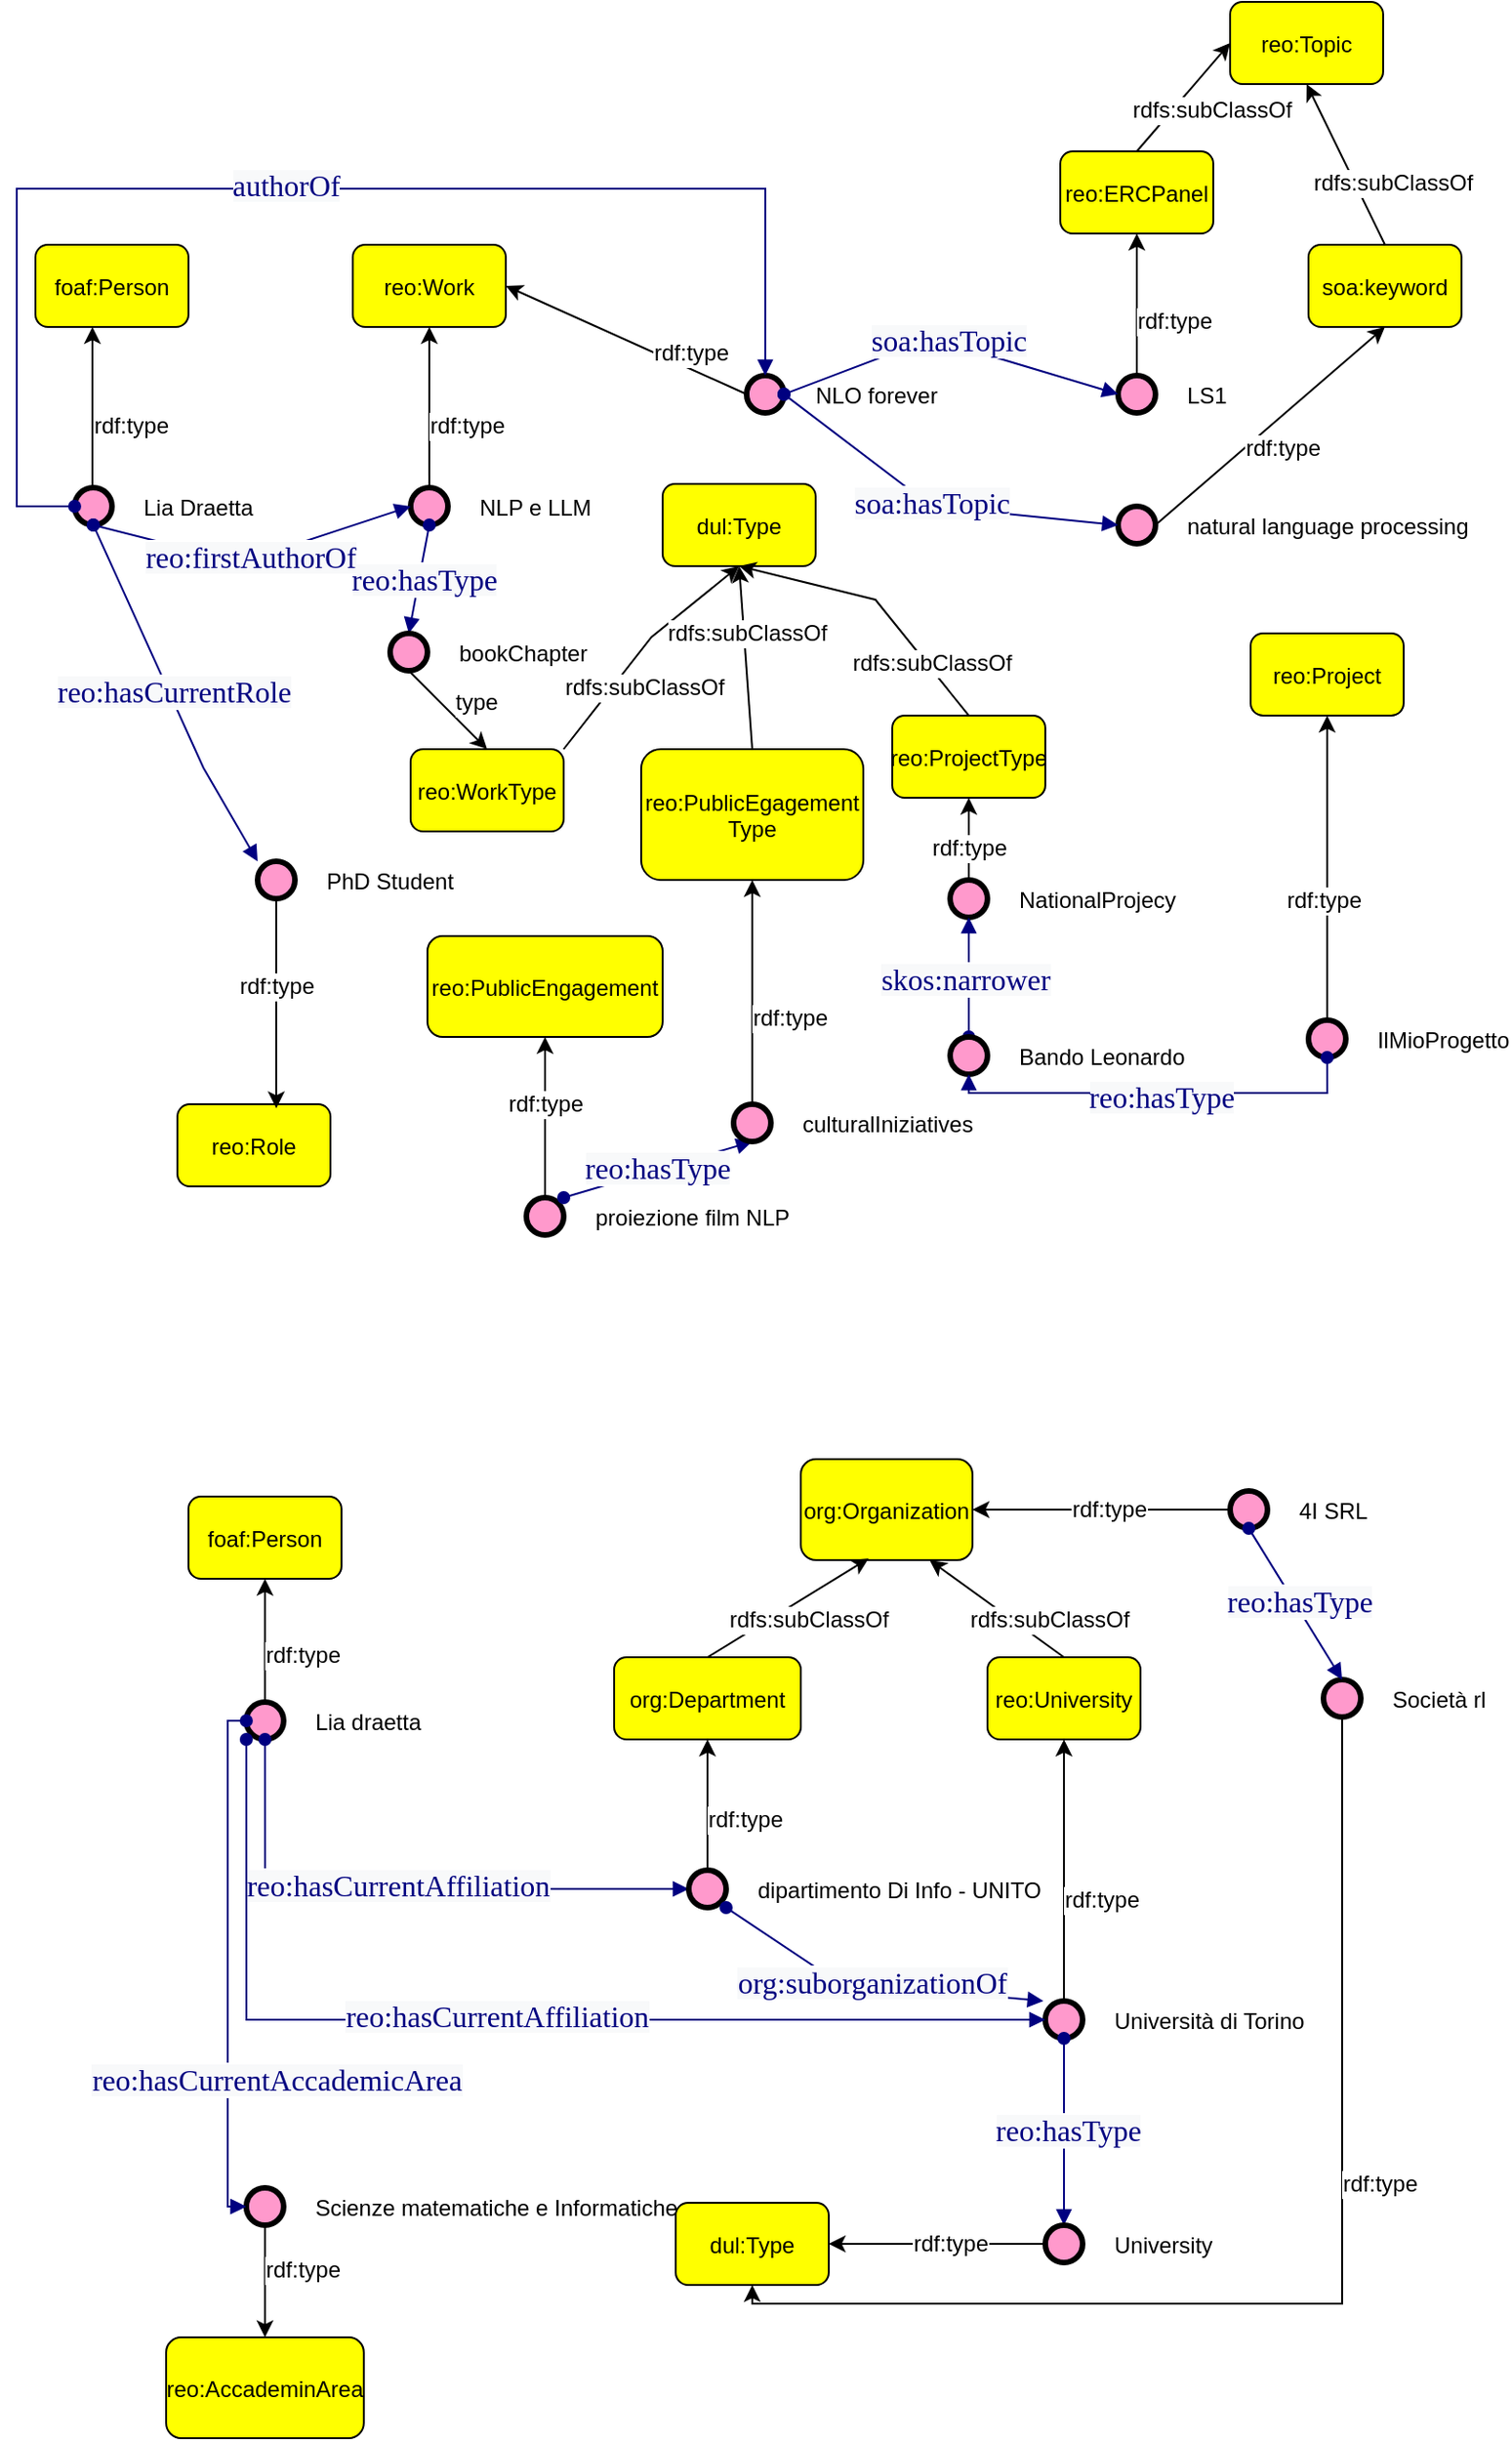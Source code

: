 <mxfile version="26.0.10">
  <diagram name="Pagina-1" id="G8kjAlk_GBHAxWzY2wQV">
    <mxGraphModel dx="1505" dy="767" grid="1" gridSize="10" guides="1" tooltips="1" connect="1" arrows="1" fold="1" page="1" pageScale="1" pageWidth="827" pageHeight="1169" math="0" shadow="0">
      <root>
        <mxCell id="0" />
        <mxCell id="1" parent="0" />
        <mxCell id="cSvHSWAlFdiokaMuMZuH-1" value="reo:Work" style="graphMlID=n4;shape=rect;rounded=1;arcsize=30;fillColor=#ffff00;strokeColor=#000000;strokeWidth=1.0" parent="1" vertex="1">
          <mxGeometry x="200" y="150" width="81.968" height="44" as="geometry" />
        </mxCell>
        <mxCell id="cSvHSWAlFdiokaMuMZuH-2" value="NLP e LLM" style="graphMlID=n9;shape=ellipse;fillColor=#ff99cc;strokeColor=#000000;strokeWidth=3.0;verticalAlign=middle;labelPosition=right;verticalLabelPosition=middle;align=left;spacingRight=1;spacing=17;" parent="1" vertex="1">
          <mxGeometry x="230.98" y="280" width="20" height="20" as="geometry" />
        </mxCell>
        <mxCell id="cSvHSWAlFdiokaMuMZuH-3" value="" style="endArrow=classic;html=1;textDirection=ltr;rounded=0;exitX=0.5;exitY=0;exitDx=0;exitDy=0;entryX=0.5;entryY=1;entryDx=0;entryDy=0;" parent="1" source="cSvHSWAlFdiokaMuMZuH-2" target="cSvHSWAlFdiokaMuMZuH-1" edge="1">
          <mxGeometry width="50" height="50" relative="1" as="geometry">
            <mxPoint x="340" y="300" as="sourcePoint" />
            <mxPoint x="487.95" y="300" as="targetPoint" />
          </mxGeometry>
        </mxCell>
        <mxCell id="cSvHSWAlFdiokaMuMZuH-4" value="rdf:type" style="text;html=1;align=center;verticalAlign=middle;resizable=0;points=[];labelBackgroundColor=#ffffff;rotation=0;" parent="cSvHSWAlFdiokaMuMZuH-3" vertex="1" connectable="0">
          <mxGeometry x="-0.221" relative="1" as="geometry">
            <mxPoint x="19.95" as="offset" />
          </mxGeometry>
        </mxCell>
        <mxCell id="cSvHSWAlFdiokaMuMZuH-7" value="" style="graphMlID=e0;rounded=0;endArrow=block;strokeColor=#000080;strokeWidth=1.0;startArrow=oval;startFill=1;endFill=1;exitX=0.5;exitY=1;exitDx=0;exitDy=0;entryX=0.5;entryY=0;entryDx=0;entryDy=0;" parent="1" source="cSvHSWAlFdiokaMuMZuH-2" target="cSvHSWAlFdiokaMuMZuH-9" edge="1">
          <mxGeometry relative="1" as="geometry">
            <mxPoint x="340" y="300.082" as="sourcePoint" />
            <mxPoint x="320" y="350" as="targetPoint" />
          </mxGeometry>
        </mxCell>
        <mxCell id="cSvHSWAlFdiokaMuMZuH-8" value="&lt;span style=&quot;color: rgb(0, 0, 128); font-family: dialog; font-size: 16px; background-color: rgb(248, 249, 250);&quot;&gt;reo:hasType&lt;/span&gt;" style="text;html=1;align=center;verticalAlign=middle;resizable=0;points=[];labelBackgroundColor=#ffffff;" parent="cSvHSWAlFdiokaMuMZuH-7" vertex="1" connectable="0">
          <mxGeometry x="-0.017" y="2" relative="1" as="geometry">
            <mxPoint as="offset" />
          </mxGeometry>
        </mxCell>
        <mxCell id="cSvHSWAlFdiokaMuMZuH-9" value="bookChapter" style="graphMlID=n9;shape=ellipse;fillColor=#ff99cc;strokeColor=#000000;strokeWidth=3.0;verticalAlign=middle;labelPosition=right;verticalLabelPosition=middle;align=left;spacingRight=1;spacing=17;" parent="1" vertex="1">
          <mxGeometry x="220" y="358" width="20" height="20" as="geometry" />
        </mxCell>
        <mxCell id="cSvHSWAlFdiokaMuMZuH-10" value="dul:Type" style="graphMlID=n4;shape=rect;rounded=1;arcsize=30;fillColor=#ffff00;strokeColor=#000000;strokeWidth=1.0" parent="1" vertex="1">
          <mxGeometry x="365.98" y="278" width="81.968" height="44" as="geometry" />
        </mxCell>
        <mxCell id="cSvHSWAlFdiokaMuMZuH-11" value="" style="endArrow=classic;html=1;textDirection=ltr;rounded=0;entryX=0.5;entryY=0;entryDx=0;entryDy=0;exitX=0.5;exitY=1;exitDx=0;exitDy=0;" parent="1" source="cSvHSWAlFdiokaMuMZuH-9" target="R0x8hRrcfpRgSqjq78sh-1" edge="1">
          <mxGeometry width="50" height="50" relative="1" as="geometry">
            <mxPoint x="286" y="353" as="sourcePoint" />
            <mxPoint x="360" y="350" as="targetPoint" />
          </mxGeometry>
        </mxCell>
        <mxCell id="cSvHSWAlFdiokaMuMZuH-12" value="type" style="text;html=1;align=center;verticalAlign=middle;resizable=0;points=[];labelBackgroundColor=#ffffff;rotation=0;" parent="cSvHSWAlFdiokaMuMZuH-11" vertex="1" connectable="0">
          <mxGeometry x="-0.221" relative="1" as="geometry">
            <mxPoint x="19.95" as="offset" />
          </mxGeometry>
        </mxCell>
        <mxCell id="cSvHSWAlFdiokaMuMZuH-13" value="reo:Role" style="graphMlID=n4;shape=rect;rounded=1;arcsize=30;fillColor=#ffff00;strokeColor=#000000;strokeWidth=1.0" parent="1" vertex="1">
          <mxGeometry x="106.05" y="610" width="81.968" height="44" as="geometry" />
        </mxCell>
        <mxCell id="cSvHSWAlFdiokaMuMZuH-14" value="PhD Student" style="graphMlID=n9;shape=ellipse;fillColor=#ff99cc;strokeColor=#000000;strokeWidth=3.0;verticalAlign=middle;labelPosition=right;verticalLabelPosition=middle;align=left;spacingRight=1;spacing=17;" parent="1" vertex="1">
          <mxGeometry x="149" y="480" width="20" height="20" as="geometry" />
        </mxCell>
        <mxCell id="cSvHSWAlFdiokaMuMZuH-15" value="" style="endArrow=classic;html=1;textDirection=ltr;rounded=0;entryX=0.646;entryY=0.05;entryDx=0;entryDy=0;entryPerimeter=0;exitX=0.5;exitY=1;exitDx=0;exitDy=0;" parent="1" target="cSvHSWAlFdiokaMuMZuH-13" edge="1" source="cSvHSWAlFdiokaMuMZuH-14">
          <mxGeometry width="50" height="50" relative="1" as="geometry">
            <mxPoint x="160" y="510" as="sourcePoint" />
            <mxPoint x="120" y="630" as="targetPoint" />
          </mxGeometry>
        </mxCell>
        <mxCell id="cSvHSWAlFdiokaMuMZuH-16" value="rdf:type" style="text;html=1;align=center;verticalAlign=middle;resizable=0;points=[];labelBackgroundColor=#ffffff;rotation=0;" parent="cSvHSWAlFdiokaMuMZuH-15" vertex="1" connectable="0">
          <mxGeometry x="-0.221" relative="1" as="geometry">
            <mxPoint y="3" as="offset" />
          </mxGeometry>
        </mxCell>
        <mxCell id="cSvHSWAlFdiokaMuMZuH-17" value="foaf:Person" style="graphMlID=n4;shape=rect;rounded=1;arcsize=30;fillColor=#ffff00;strokeColor=#000000;strokeWidth=1.0" parent="1" vertex="1">
          <mxGeometry x="30.0" y="150" width="81.968" height="44" as="geometry" />
        </mxCell>
        <mxCell id="cSvHSWAlFdiokaMuMZuH-18" value="Lia Draetta" style="graphMlID=n9;shape=ellipse;fillColor=#ff99cc;strokeColor=#000000;strokeWidth=3.0;verticalAlign=middle;labelPosition=right;verticalLabelPosition=middle;align=left;spacingRight=1;spacing=17;" parent="1" vertex="1">
          <mxGeometry x="50.98" y="280" width="20" height="20" as="geometry" />
        </mxCell>
        <mxCell id="cSvHSWAlFdiokaMuMZuH-19" value="" style="endArrow=classic;html=1;textDirection=ltr;rounded=0;exitX=0.5;exitY=0;exitDx=0;exitDy=0;entryX=0.5;entryY=1;entryDx=0;entryDy=0;" parent="1" edge="1">
          <mxGeometry width="50" height="50" relative="1" as="geometry">
            <mxPoint x="60.5" y="280" as="sourcePoint" />
            <mxPoint x="60.5" y="194" as="targetPoint" />
          </mxGeometry>
        </mxCell>
        <mxCell id="cSvHSWAlFdiokaMuMZuH-20" value="rdf:type" style="text;html=1;align=center;verticalAlign=middle;resizable=0;points=[];labelBackgroundColor=#ffffff;rotation=0;" parent="cSvHSWAlFdiokaMuMZuH-19" vertex="1" connectable="0">
          <mxGeometry x="-0.221" relative="1" as="geometry">
            <mxPoint x="19.95" as="offset" />
          </mxGeometry>
        </mxCell>
        <mxCell id="cSvHSWAlFdiokaMuMZuH-27" value="" style="graphMlID=e0;rounded=0;endArrow=block;strokeColor=#000080;strokeWidth=1.0;startArrow=oval;startFill=1;endFill=1;exitX=0.5;exitY=1;exitDx=0;exitDy=0;entryX=0;entryY=0;entryDx=0;entryDy=0;" parent="1" source="cSvHSWAlFdiokaMuMZuH-18" target="cSvHSWAlFdiokaMuMZuH-14" edge="1">
          <mxGeometry relative="1" as="geometry">
            <mxPoint x="380" y="370.082" as="sourcePoint" />
            <mxPoint x="531" y="370" as="targetPoint" />
            <Array as="points">
              <mxPoint x="120" y="430" />
            </Array>
          </mxGeometry>
        </mxCell>
        <mxCell id="cSvHSWAlFdiokaMuMZuH-28" value="&lt;span style=&quot;color: rgb(0, 0, 128); font-family: dialog; font-size: 16px; background-color: rgb(248, 249, 250);&quot;&gt;reo:hasCurrentRole&lt;/span&gt;" style="text;html=1;align=center;verticalAlign=middle;resizable=0;points=[];labelBackgroundColor=#ffffff;" parent="cSvHSWAlFdiokaMuMZuH-27" vertex="1" connectable="0">
          <mxGeometry x="-0.017" y="2" relative="1" as="geometry">
            <mxPoint as="offset" />
          </mxGeometry>
        </mxCell>
        <mxCell id="cSvHSWAlFdiokaMuMZuH-29" style="edgeStyle=orthogonalEdgeStyle;rounded=0;orthogonalLoop=1;jettySize=auto;html=1;exitX=0.5;exitY=1;exitDx=0;exitDy=0;" parent="1" source="cSvHSWAlFdiokaMuMZuH-14" target="cSvHSWAlFdiokaMuMZuH-14" edge="1">
          <mxGeometry relative="1" as="geometry" />
        </mxCell>
        <mxCell id="cSvHSWAlFdiokaMuMZuH-32" value="" style="graphMlID=e0;rounded=0;endArrow=block;strokeColor=#000080;strokeWidth=1.0;startArrow=oval;startFill=1;endFill=1;exitX=0.5;exitY=1;exitDx=0;exitDy=0;entryX=0;entryY=0.5;entryDx=0;entryDy=0;" parent="1" source="cSvHSWAlFdiokaMuMZuH-18" target="cSvHSWAlFdiokaMuMZuH-2" edge="1">
          <mxGeometry relative="1" as="geometry">
            <mxPoint x="370" y="400.082" as="sourcePoint" />
            <mxPoint x="521" y="400" as="targetPoint" />
            <Array as="points">
              <mxPoint x="140" y="320" />
            </Array>
          </mxGeometry>
        </mxCell>
        <mxCell id="cSvHSWAlFdiokaMuMZuH-33" value="&lt;span style=&quot;color: rgb(0, 0, 128); font-family: dialog; font-size: 16px; background-color: rgb(248, 249, 250);&quot;&gt;reo:firstAuthorOf&lt;/span&gt;" style="text;html=1;align=center;verticalAlign=middle;resizable=0;points=[];labelBackgroundColor=#ffffff;" parent="cSvHSWAlFdiokaMuMZuH-32" vertex="1" connectable="0">
          <mxGeometry x="-0.017" y="2" relative="1" as="geometry">
            <mxPoint as="offset" />
          </mxGeometry>
        </mxCell>
        <mxCell id="cSvHSWAlFdiokaMuMZuH-34" value="NLO forever" style="graphMlID=n9;shape=ellipse;fillColor=#ff99cc;strokeColor=#000000;strokeWidth=3.0;verticalAlign=middle;labelPosition=right;verticalLabelPosition=middle;align=left;spacingRight=1;spacing=17;" parent="1" vertex="1">
          <mxGeometry x="410.98" y="220" width="20" height="20" as="geometry" />
        </mxCell>
        <mxCell id="cSvHSWAlFdiokaMuMZuH-39" value="" style="endArrow=classic;html=1;textDirection=ltr;rounded=0;exitX=0;exitY=0.5;exitDx=0;exitDy=0;entryX=1;entryY=0.5;entryDx=0;entryDy=0;" parent="1" source="cSvHSWAlFdiokaMuMZuH-34" target="cSvHSWAlFdiokaMuMZuH-1" edge="1">
          <mxGeometry width="50" height="50" relative="1" as="geometry">
            <mxPoint x="370" y="400" as="sourcePoint" />
            <mxPoint x="517.95" y="400" as="targetPoint" />
          </mxGeometry>
        </mxCell>
        <mxCell id="cSvHSWAlFdiokaMuMZuH-40" value="rdf:type" style="text;html=1;align=center;verticalAlign=middle;resizable=0;points=[];labelBackgroundColor=#ffffff;rotation=0;" parent="cSvHSWAlFdiokaMuMZuH-39" vertex="1" connectable="0">
          <mxGeometry x="-0.221" relative="1" as="geometry">
            <mxPoint x="19.95" as="offset" />
          </mxGeometry>
        </mxCell>
        <mxCell id="cSvHSWAlFdiokaMuMZuH-41" value="" style="graphMlID=e0;rounded=0;endArrow=block;strokeColor=#000080;strokeWidth=1.0;startArrow=oval;startFill=1;endFill=1;exitX=0;exitY=0.5;exitDx=0;exitDy=0;entryX=0.5;entryY=0;entryDx=0;entryDy=0;edgeStyle=orthogonalEdgeStyle;" parent="1" source="cSvHSWAlFdiokaMuMZuH-18" target="cSvHSWAlFdiokaMuMZuH-34" edge="1">
          <mxGeometry relative="1" as="geometry">
            <mxPoint x="370" y="400.082" as="sourcePoint" />
            <mxPoint x="521" y="400" as="targetPoint" />
            <Array as="points">
              <mxPoint x="20" y="290" />
              <mxPoint x="20" y="120" />
              <mxPoint x="421" y="120" />
            </Array>
          </mxGeometry>
        </mxCell>
        <mxCell id="cSvHSWAlFdiokaMuMZuH-42" value="&lt;span style=&quot;color: rgb(0, 0, 128); font-family: dialog; font-size: 16px; background-color: rgb(248, 249, 250);&quot;&gt;authorOf&lt;/span&gt;" style="text;html=1;align=center;verticalAlign=middle;resizable=0;points=[];labelBackgroundColor=#ffffff;" parent="cSvHSWAlFdiokaMuMZuH-41" vertex="1" connectable="0">
          <mxGeometry x="-0.017" y="2" relative="1" as="geometry">
            <mxPoint as="offset" />
          </mxGeometry>
        </mxCell>
        <mxCell id="cSvHSWAlFdiokaMuMZuH-48" value="reo:PublicEngagement" style="graphMlID=n4;shape=rect;rounded=1;arcsize=30;fillColor=#ffff00;strokeColor=#000000;strokeWidth=1.0" parent="1" vertex="1">
          <mxGeometry x="240" y="520" width="125.98" height="54" as="geometry" />
        </mxCell>
        <mxCell id="cSvHSWAlFdiokaMuMZuH-50" value="proiezione film NLP" style="graphMlID=n9;shape=ellipse;fillColor=#ff99cc;strokeColor=#000000;strokeWidth=3.0;verticalAlign=middle;labelPosition=right;verticalLabelPosition=middle;align=left;spacingRight=1;spacing=17;" parent="1" vertex="1">
          <mxGeometry x="292.99" y="660" width="20" height="20" as="geometry" />
        </mxCell>
        <mxCell id="cSvHSWAlFdiokaMuMZuH-51" value="" style="endArrow=classic;html=1;textDirection=ltr;rounded=0;exitX=0.5;exitY=0;exitDx=0;exitDy=0;entryX=0.5;entryY=1;entryDx=0;entryDy=0;" parent="1" source="cSvHSWAlFdiokaMuMZuH-50" target="cSvHSWAlFdiokaMuMZuH-48" edge="1">
          <mxGeometry width="50" height="50" relative="1" as="geometry">
            <mxPoint x="370" y="500" as="sourcePoint" />
            <mxPoint x="517.95" y="500" as="targetPoint" />
          </mxGeometry>
        </mxCell>
        <mxCell id="cSvHSWAlFdiokaMuMZuH-52" value="rdf:type" style="text;html=1;align=center;verticalAlign=middle;resizable=0;points=[];labelBackgroundColor=#ffffff;rotation=0;" parent="cSvHSWAlFdiokaMuMZuH-51" vertex="1" connectable="0">
          <mxGeometry x="-0.221" relative="1" as="geometry">
            <mxPoint y="-17" as="offset" />
          </mxGeometry>
        </mxCell>
        <mxCell id="cSvHSWAlFdiokaMuMZuH-53" value="" style="graphMlID=e0;rounded=0;endArrow=block;strokeColor=#000080;strokeWidth=1.0;startArrow=oval;startFill=1;endFill=1;exitX=1;exitY=0;exitDx=0;exitDy=0;entryX=0.5;entryY=1;entryDx=0;entryDy=0;" parent="1" source="cSvHSWAlFdiokaMuMZuH-50" target="cSvHSWAlFdiokaMuMZuH-55" edge="1">
          <mxGeometry relative="1" as="geometry">
            <mxPoint x="370" y="590.082" as="sourcePoint" />
            <mxPoint x="570" y="830" as="targetPoint" />
          </mxGeometry>
        </mxCell>
        <mxCell id="cSvHSWAlFdiokaMuMZuH-54" value="&lt;span style=&quot;color: rgb(0, 0, 128); font-family: dialog; font-size: 16px; background-color: rgb(248, 249, 250);&quot;&gt;reo:hasType&lt;/span&gt;" style="text;html=1;align=center;verticalAlign=middle;resizable=0;points=[];labelBackgroundColor=#ffffff;" parent="cSvHSWAlFdiokaMuMZuH-53" vertex="1" connectable="0">
          <mxGeometry x="-0.017" y="2" relative="1" as="geometry">
            <mxPoint as="offset" />
          </mxGeometry>
        </mxCell>
        <mxCell id="cSvHSWAlFdiokaMuMZuH-55" value="culturalIniziatives" style="graphMlID=n9;shape=ellipse;fillColor=#ff99cc;strokeColor=#000000;strokeWidth=3.0;verticalAlign=middle;labelPosition=right;verticalLabelPosition=middle;align=left;spacingRight=1;spacing=17;" parent="1" vertex="1">
          <mxGeometry x="403.98" y="610" width="20" height="20" as="geometry" />
        </mxCell>
        <mxCell id="cSvHSWAlFdiokaMuMZuH-56" value="" style="endArrow=classic;html=1;textDirection=ltr;rounded=0;entryX=0.5;entryY=1;entryDx=0;entryDy=0;exitX=0.5;exitY=0;exitDx=0;exitDy=0;" parent="1" source="cSvHSWAlFdiokaMuMZuH-55" target="R0x8hRrcfpRgSqjq78sh-9" edge="1">
          <mxGeometry width="50" height="50" relative="1" as="geometry">
            <mxPoint x="420" y="590" as="sourcePoint" />
            <mxPoint x="430" y="490" as="targetPoint" />
          </mxGeometry>
        </mxCell>
        <mxCell id="cSvHSWAlFdiokaMuMZuH-57" value="rdf:type" style="text;html=1;align=center;verticalAlign=middle;resizable=0;points=[];labelBackgroundColor=#ffffff;rotation=0;" parent="cSvHSWAlFdiokaMuMZuH-56" vertex="1" connectable="0">
          <mxGeometry x="-0.221" relative="1" as="geometry">
            <mxPoint x="19.95" as="offset" />
          </mxGeometry>
        </mxCell>
        <mxCell id="cSvHSWAlFdiokaMuMZuH-65" value="reo:Project" style="graphMlID=n4;shape=rect;rounded=1;arcsize=30;fillColor=#ffff00;strokeColor=#000000;strokeWidth=1.0" parent="1" vertex="1">
          <mxGeometry x="680.99" y="358" width="81.968" height="44" as="geometry" />
        </mxCell>
        <mxCell id="cSvHSWAlFdiokaMuMZuH-72" value="NationalProjecy" style="graphMlID=n9;shape=ellipse;fillColor=#ff99cc;strokeColor=#000000;strokeWidth=3.0;verticalAlign=middle;labelPosition=right;verticalLabelPosition=middle;align=left;spacingRight=1;spacing=17;" parent="1" vertex="1">
          <mxGeometry x="519.99" y="490" width="20" height="20" as="geometry" />
        </mxCell>
        <mxCell id="cSvHSWAlFdiokaMuMZuH-75" value="" style="endArrow=classic;html=1;textDirection=ltr;rounded=0;exitX=0.5;exitY=0;exitDx=0;exitDy=0;entryX=0.5;entryY=1;entryDx=0;entryDy=0;" parent="1" source="cSvHSWAlFdiokaMuMZuH-72" target="R0x8hRrcfpRgSqjq78sh-6" edge="1">
          <mxGeometry width="50" height="50" relative="1" as="geometry">
            <mxPoint x="320" y="430" as="sourcePoint" />
            <mxPoint x="480" y="380" as="targetPoint" />
          </mxGeometry>
        </mxCell>
        <mxCell id="cSvHSWAlFdiokaMuMZuH-76" value="rdf:type" style="text;html=1;align=center;verticalAlign=middle;resizable=0;points=[];labelBackgroundColor=#ffffff;rotation=0;" parent="cSvHSWAlFdiokaMuMZuH-75" vertex="1" connectable="0">
          <mxGeometry x="-0.221" relative="1" as="geometry">
            <mxPoint as="offset" />
          </mxGeometry>
        </mxCell>
        <mxCell id="cSvHSWAlFdiokaMuMZuH-78" value="IlMioProgetto" style="graphMlID=n9;shape=ellipse;fillColor=#ff99cc;strokeColor=#000000;strokeWidth=3.0;verticalAlign=middle;labelPosition=right;verticalLabelPosition=middle;align=left;spacingRight=1;spacing=17;" parent="1" vertex="1">
          <mxGeometry x="711.97" y="565" width="20" height="20" as="geometry" />
        </mxCell>
        <mxCell id="cSvHSWAlFdiokaMuMZuH-79" value="" style="graphMlID=e0;rounded=0;endArrow=block;strokeColor=#000080;strokeWidth=1.0;startArrow=oval;startFill=1;endFill=1;exitX=0.5;exitY=0;exitDx=0;exitDy=0;entryX=0.5;entryY=1;entryDx=0;entryDy=0;" parent="1" source="cSvHSWAlFdiokaMuMZuH-83" target="cSvHSWAlFdiokaMuMZuH-72" edge="1">
          <mxGeometry relative="1" as="geometry">
            <mxPoint x="400" y="500.082" as="sourcePoint" />
            <mxPoint x="540" y="500" as="targetPoint" />
          </mxGeometry>
        </mxCell>
        <mxCell id="cSvHSWAlFdiokaMuMZuH-80" value="&lt;font face=&quot;dialog&quot; color=&quot;#000080&quot;&gt;&lt;span style=&quot;font-size: 16px; background-color: rgb(248, 249, 250);&quot;&gt;skos:narrower&lt;/span&gt;&lt;/font&gt;" style="text;html=1;align=center;verticalAlign=middle;resizable=0;points=[];labelBackgroundColor=#ffffff;" parent="cSvHSWAlFdiokaMuMZuH-79" vertex="1" connectable="0">
          <mxGeometry x="-0.017" y="2" relative="1" as="geometry">
            <mxPoint as="offset" />
          </mxGeometry>
        </mxCell>
        <mxCell id="cSvHSWAlFdiokaMuMZuH-81" value="" style="endArrow=classic;html=1;textDirection=ltr;rounded=0;exitX=0.5;exitY=0;exitDx=0;exitDy=0;entryX=0.5;entryY=1;entryDx=0;entryDy=0;" parent="1" source="cSvHSWAlFdiokaMuMZuH-78" target="cSvHSWAlFdiokaMuMZuH-65" edge="1">
          <mxGeometry width="50" height="50" relative="1" as="geometry">
            <mxPoint x="400" y="500" as="sourcePoint" />
            <mxPoint x="547.95" y="500" as="targetPoint" />
          </mxGeometry>
        </mxCell>
        <mxCell id="cSvHSWAlFdiokaMuMZuH-82" value="rdf:type" style="text;html=1;align=center;verticalAlign=middle;resizable=0;points=[];labelBackgroundColor=#ffffff;rotation=0;" parent="cSvHSWAlFdiokaMuMZuH-81" vertex="1" connectable="0">
          <mxGeometry x="-0.221" relative="1" as="geometry">
            <mxPoint x="-2" y="-1" as="offset" />
          </mxGeometry>
        </mxCell>
        <mxCell id="cSvHSWAlFdiokaMuMZuH-83" value="Bando Leonardo" style="graphMlID=n9;shape=ellipse;fillColor=#ff99cc;strokeColor=#000000;strokeWidth=3.0;verticalAlign=middle;labelPosition=right;verticalLabelPosition=middle;align=left;spacingRight=1;spacing=17;" parent="1" vertex="1">
          <mxGeometry x="520" y="574" width="20" height="20" as="geometry" />
        </mxCell>
        <mxCell id="cSvHSWAlFdiokaMuMZuH-86" value="" style="graphMlID=e0;rounded=0;endArrow=block;strokeColor=#000080;strokeWidth=1.0;startArrow=oval;startFill=1;endFill=1;exitX=0.5;exitY=1;exitDx=0;exitDy=0;entryX=0.5;entryY=1;entryDx=0;entryDy=0;edgeStyle=orthogonalEdgeStyle;" parent="1" source="cSvHSWAlFdiokaMuMZuH-78" target="cSvHSWAlFdiokaMuMZuH-83" edge="1">
          <mxGeometry relative="1" as="geometry">
            <mxPoint x="320" y="500.082" as="sourcePoint" />
            <mxPoint x="471" y="500" as="targetPoint" />
          </mxGeometry>
        </mxCell>
        <mxCell id="cSvHSWAlFdiokaMuMZuH-87" value="&lt;span style=&quot;color: rgb(0, 0, 128); font-family: dialog; font-size: 16px; background-color: rgb(248, 249, 250);&quot;&gt;reo:hasType&lt;/span&gt;" style="text;html=1;align=center;verticalAlign=middle;resizable=0;points=[];labelBackgroundColor=#ffffff;" parent="cSvHSWAlFdiokaMuMZuH-86" vertex="1" connectable="0">
          <mxGeometry x="-0.017" y="2" relative="1" as="geometry">
            <mxPoint as="offset" />
          </mxGeometry>
        </mxCell>
        <mxCell id="cSvHSWAlFdiokaMuMZuH-89" value="foaf:Person" style="graphMlID=n4;shape=rect;rounded=1;arcsize=30;fillColor=#ffff00;strokeColor=#000000;strokeWidth=1.0" parent="1" vertex="1">
          <mxGeometry x="111.97" y="820" width="81.968" height="44" as="geometry" />
        </mxCell>
        <mxCell id="cSvHSWAlFdiokaMuMZuH-90" value="Lia draetta" style="graphMlID=n9;shape=ellipse;fillColor=#ff99cc;strokeColor=#000000;strokeWidth=3.0;verticalAlign=middle;labelPosition=right;verticalLabelPosition=middle;align=left;spacingRight=1;spacing=17;" parent="1" vertex="1">
          <mxGeometry x="142.95" y="930" width="20" height="20" as="geometry" />
        </mxCell>
        <mxCell id="cSvHSWAlFdiokaMuMZuH-93" value="" style="endArrow=classic;html=1;textDirection=ltr;rounded=0;exitX=0.5;exitY=0;exitDx=0;exitDy=0;entryX=0.5;entryY=1;entryDx=0;entryDy=0;" parent="1" source="cSvHSWAlFdiokaMuMZuH-90" target="cSvHSWAlFdiokaMuMZuH-89" edge="1">
          <mxGeometry width="50" height="50" relative="1" as="geometry">
            <mxPoint x="220" y="950" as="sourcePoint" />
            <mxPoint x="367.95" y="950" as="targetPoint" />
          </mxGeometry>
        </mxCell>
        <mxCell id="cSvHSWAlFdiokaMuMZuH-94" value="rdf:type" style="text;html=1;align=center;verticalAlign=middle;resizable=0;points=[];labelBackgroundColor=#ffffff;rotation=0;" parent="cSvHSWAlFdiokaMuMZuH-93" vertex="1" connectable="0">
          <mxGeometry x="-0.221" relative="1" as="geometry">
            <mxPoint x="19.95" as="offset" />
          </mxGeometry>
        </mxCell>
        <mxCell id="cSvHSWAlFdiokaMuMZuH-95" value="org:Organization" style="graphMlID=n4;shape=rect;rounded=1;arcsize=30;fillColor=#ffff00;strokeColor=#000000;strokeWidth=1.0" parent="1" vertex="1">
          <mxGeometry x="440" y="800" width="91.97" height="54" as="geometry" />
        </mxCell>
        <mxCell id="cSvHSWAlFdiokaMuMZuH-96" value="org:Department" style="graphMlID=n4;shape=rect;rounded=1;arcsize=30;fillColor=#ffff00;strokeColor=#000000;strokeWidth=1.0" parent="1" vertex="1">
          <mxGeometry x="340" y="906" width="100" height="44" as="geometry" />
        </mxCell>
        <mxCell id="cSvHSWAlFdiokaMuMZuH-97" value="reo:University" style="graphMlID=n4;shape=rect;rounded=1;arcsize=30;fillColor=#ffff00;strokeColor=#000000;strokeWidth=1.0" parent="1" vertex="1">
          <mxGeometry x="540" y="906" width="81.968" height="44" as="geometry" />
        </mxCell>
        <mxCell id="cSvHSWAlFdiokaMuMZuH-98" value="" style="endArrow=classic;html=1;textDirection=ltr;rounded=0;exitX=0.5;exitY=0;exitDx=0;exitDy=0;entryX=0.395;entryY=0.984;entryDx=0;entryDy=0;entryPerimeter=0;" parent="1" source="cSvHSWAlFdiokaMuMZuH-96" target="cSvHSWAlFdiokaMuMZuH-95" edge="1">
          <mxGeometry width="50" height="50" relative="1" as="geometry">
            <mxPoint x="230" y="930" as="sourcePoint" />
            <mxPoint x="377.95" y="930" as="targetPoint" />
          </mxGeometry>
        </mxCell>
        <mxCell id="cSvHSWAlFdiokaMuMZuH-99" value="rdfs:subClassOf" style="text;html=1;align=center;verticalAlign=middle;resizable=0;points=[];labelBackgroundColor=#ffffff;rotation=0;" parent="cSvHSWAlFdiokaMuMZuH-98" vertex="1" connectable="0">
          <mxGeometry x="-0.221" relative="1" as="geometry">
            <mxPoint x="19.95" as="offset" />
          </mxGeometry>
        </mxCell>
        <mxCell id="cSvHSWAlFdiokaMuMZuH-101" value="" style="endArrow=classic;html=1;textDirection=ltr;rounded=0;exitX=0.5;exitY=0;exitDx=0;exitDy=0;entryX=0.75;entryY=1;entryDx=0;entryDy=0;" parent="1" source="cSvHSWAlFdiokaMuMZuH-97" target="cSvHSWAlFdiokaMuMZuH-95" edge="1">
          <mxGeometry width="50" height="50" relative="1" as="geometry">
            <mxPoint x="450" y="916" as="sourcePoint" />
            <mxPoint x="486" y="863" as="targetPoint" />
          </mxGeometry>
        </mxCell>
        <mxCell id="cSvHSWAlFdiokaMuMZuH-102" value="rdfs:subClassOf" style="text;html=1;align=center;verticalAlign=middle;resizable=0;points=[];labelBackgroundColor=#ffffff;rotation=0;" parent="cSvHSWAlFdiokaMuMZuH-101" vertex="1" connectable="0">
          <mxGeometry x="-0.221" relative="1" as="geometry">
            <mxPoint x="19.95" as="offset" />
          </mxGeometry>
        </mxCell>
        <mxCell id="cSvHSWAlFdiokaMuMZuH-103" value="" style="graphMlID=e0;rounded=0;endArrow=block;strokeColor=#000080;strokeWidth=1.0;startArrow=oval;startFill=1;endFill=1;exitX=0.5;exitY=1;exitDx=0;exitDy=0;entryX=0;entryY=0.5;entryDx=0;entryDy=0;edgeStyle=orthogonalEdgeStyle;" parent="1" source="cSvHSWAlFdiokaMuMZuH-90" target="cSvHSWAlFdiokaMuMZuH-105" edge="1">
          <mxGeometry relative="1" as="geometry">
            <mxPoint x="230" y="930.082" as="sourcePoint" />
            <mxPoint x="381" y="930" as="targetPoint" />
          </mxGeometry>
        </mxCell>
        <mxCell id="cSvHSWAlFdiokaMuMZuH-104" value="&lt;span style=&quot;color: rgb(0, 0, 128); font-family: dialog; font-size: 16px; background-color: rgb(248, 249, 250);&quot;&gt;reo:hasCurrentAffiliation&lt;/span&gt;" style="text;html=1;align=center;verticalAlign=middle;resizable=0;points=[];labelBackgroundColor=#ffffff;" parent="cSvHSWAlFdiokaMuMZuH-103" vertex="1" connectable="0">
          <mxGeometry x="-0.017" y="2" relative="1" as="geometry">
            <mxPoint as="offset" />
          </mxGeometry>
        </mxCell>
        <mxCell id="cSvHSWAlFdiokaMuMZuH-105" value="dipartimento Di Info - UNITO" style="graphMlID=n9;shape=ellipse;fillColor=#ff99cc;strokeColor=#000000;strokeWidth=3.0;verticalAlign=middle;labelPosition=right;verticalLabelPosition=middle;align=left;spacingRight=1;spacing=17;" parent="1" vertex="1">
          <mxGeometry x="380" y="1020" width="20" height="20" as="geometry" />
        </mxCell>
        <mxCell id="cSvHSWAlFdiokaMuMZuH-107" value="" style="endArrow=classic;html=1;textDirection=ltr;rounded=0;exitX=0.5;exitY=0;exitDx=0;exitDy=0;entryX=0.5;entryY=1;entryDx=0;entryDy=0;" parent="1" source="cSvHSWAlFdiokaMuMZuH-105" target="cSvHSWAlFdiokaMuMZuH-96" edge="1">
          <mxGeometry width="50" height="50" relative="1" as="geometry">
            <mxPoint x="310" y="930" as="sourcePoint" />
            <mxPoint x="457.95" y="930" as="targetPoint" />
          </mxGeometry>
        </mxCell>
        <mxCell id="cSvHSWAlFdiokaMuMZuH-108" value="rdf:type" style="text;html=1;align=center;verticalAlign=middle;resizable=0;points=[];labelBackgroundColor=#ffffff;rotation=0;" parent="cSvHSWAlFdiokaMuMZuH-107" vertex="1" connectable="0">
          <mxGeometry x="-0.221" relative="1" as="geometry">
            <mxPoint x="19.95" as="offset" />
          </mxGeometry>
        </mxCell>
        <mxCell id="cSvHSWAlFdiokaMuMZuH-111" value="Università di Torino" style="graphMlID=n9;shape=ellipse;fillColor=#ff99cc;strokeColor=#000000;strokeWidth=3.0;verticalAlign=middle;labelPosition=right;verticalLabelPosition=middle;align=left;spacingRight=1;spacing=17;" parent="1" vertex="1">
          <mxGeometry x="570.98" y="1090" width="20" height="20" as="geometry" />
        </mxCell>
        <mxCell id="cSvHSWAlFdiokaMuMZuH-112" value="" style="graphMlID=e0;rounded=0;endArrow=block;strokeColor=#000080;strokeWidth=1.0;startArrow=oval;startFill=1;endFill=1;exitX=0;exitY=1;exitDx=0;exitDy=0;entryX=0;entryY=0.5;entryDx=0;entryDy=0;edgeStyle=orthogonalEdgeStyle;" parent="1" source="cSvHSWAlFdiokaMuMZuH-90" target="cSvHSWAlFdiokaMuMZuH-111" edge="1">
          <mxGeometry relative="1" as="geometry">
            <mxPoint x="300" y="1090.082" as="sourcePoint" />
            <mxPoint x="451" y="1090" as="targetPoint" />
          </mxGeometry>
        </mxCell>
        <mxCell id="cSvHSWAlFdiokaMuMZuH-113" value="&lt;span style=&quot;color: rgb(0, 0, 128); font-family: dialog; font-size: 16px; background-color: rgb(248, 249, 250);&quot;&gt;reo:hasCurrentAffiliation&lt;/span&gt;" style="text;html=1;align=center;verticalAlign=middle;resizable=0;points=[];labelBackgroundColor=#ffffff;" parent="cSvHSWAlFdiokaMuMZuH-112" vertex="1" connectable="0">
          <mxGeometry x="-0.017" y="2" relative="1" as="geometry">
            <mxPoint as="offset" />
          </mxGeometry>
        </mxCell>
        <mxCell id="cSvHSWAlFdiokaMuMZuH-114" value="" style="endArrow=classic;html=1;textDirection=ltr;rounded=0;exitX=0.5;exitY=0;exitDx=0;exitDy=0;entryX=0.5;entryY=1;entryDx=0;entryDy=0;" parent="1" source="cSvHSWAlFdiokaMuMZuH-111" target="cSvHSWAlFdiokaMuMZuH-97" edge="1">
          <mxGeometry width="50" height="50" relative="1" as="geometry">
            <mxPoint x="450" y="1030" as="sourcePoint" />
            <mxPoint x="450" y="960" as="targetPoint" />
          </mxGeometry>
        </mxCell>
        <mxCell id="cSvHSWAlFdiokaMuMZuH-115" value="rdf:type" style="text;html=1;align=center;verticalAlign=middle;resizable=0;points=[];labelBackgroundColor=#ffffff;rotation=0;" parent="cSvHSWAlFdiokaMuMZuH-114" vertex="1" connectable="0">
          <mxGeometry x="-0.221" relative="1" as="geometry">
            <mxPoint x="19.95" as="offset" />
          </mxGeometry>
        </mxCell>
        <mxCell id="cSvHSWAlFdiokaMuMZuH-116" value="" style="graphMlID=e0;rounded=0;endArrow=block;strokeColor=#000080;strokeWidth=1.0;startArrow=oval;startFill=1;endFill=1;exitX=1;exitY=1;exitDx=0;exitDy=0;" parent="1" source="cSvHSWAlFdiokaMuMZuH-105" edge="1">
          <mxGeometry relative="1" as="geometry">
            <mxPoint x="300" y="1030.082" as="sourcePoint" />
            <mxPoint x="570" y="1090" as="targetPoint" />
            <Array as="points">
              <mxPoint x="460" y="1080" />
            </Array>
          </mxGeometry>
        </mxCell>
        <mxCell id="cSvHSWAlFdiokaMuMZuH-117" value="&lt;span style=&quot;color: rgb(0, 0, 128); font-family: dialog; font-size: 16px; background-color: rgb(248, 249, 250);&quot;&gt;org:suborganizationOf&lt;/span&gt;" style="text;html=1;align=center;verticalAlign=middle;resizable=0;points=[];labelBackgroundColor=#ffffff;" parent="cSvHSWAlFdiokaMuMZuH-116" vertex="1" connectable="0">
          <mxGeometry x="-0.017" y="2" relative="1" as="geometry">
            <mxPoint as="offset" />
          </mxGeometry>
        </mxCell>
        <mxCell id="cSvHSWAlFdiokaMuMZuH-118" value="dul:Type" style="graphMlID=n4;shape=rect;rounded=1;arcsize=30;fillColor=#ffff00;strokeColor=#000000;strokeWidth=1.0" parent="1" vertex="1">
          <mxGeometry x="373" y="1198" width="81.968" height="44" as="geometry" />
        </mxCell>
        <mxCell id="cSvHSWAlFdiokaMuMZuH-119" value="" style="graphMlID=e0;rounded=0;endArrow=block;strokeColor=#000080;strokeWidth=1.0;startArrow=oval;startFill=1;endFill=1;exitX=0.5;exitY=1;exitDx=0;exitDy=0;entryX=0.5;entryY=0;entryDx=0;entryDy=0;" parent="1" source="cSvHSWAlFdiokaMuMZuH-111" target="cSvHSWAlFdiokaMuMZuH-121" edge="1">
          <mxGeometry relative="1" as="geometry">
            <mxPoint x="530" y="1000.082" as="sourcePoint" />
            <mxPoint x="590" y="1250" as="targetPoint" />
          </mxGeometry>
        </mxCell>
        <mxCell id="cSvHSWAlFdiokaMuMZuH-120" value="&lt;font face=&quot;dialog&quot; color=&quot;#000080&quot;&gt;&lt;span style=&quot;font-size: 16px; background-color: rgb(248, 249, 250);&quot;&gt;reo:hasType&lt;/span&gt;&lt;/font&gt;" style="text;html=1;align=center;verticalAlign=middle;resizable=0;points=[];labelBackgroundColor=#ffffff;" parent="cSvHSWAlFdiokaMuMZuH-119" vertex="1" connectable="0">
          <mxGeometry x="-0.017" y="2" relative="1" as="geometry">
            <mxPoint as="offset" />
          </mxGeometry>
        </mxCell>
        <mxCell id="cSvHSWAlFdiokaMuMZuH-121" value="University" style="graphMlID=n9;shape=ellipse;fillColor=#ff99cc;strokeColor=#000000;strokeWidth=3.0;verticalAlign=middle;labelPosition=right;verticalLabelPosition=middle;align=left;spacingRight=1;spacing=17;" parent="1" vertex="1">
          <mxGeometry x="570.98" y="1210" width="20" height="20" as="geometry" />
        </mxCell>
        <mxCell id="cSvHSWAlFdiokaMuMZuH-122" value="" style="endArrow=classic;html=1;textDirection=ltr;rounded=0;exitX=0;exitY=0.5;exitDx=0;exitDy=0;entryX=1;entryY=0.5;entryDx=0;entryDy=0;" parent="1" source="cSvHSWAlFdiokaMuMZuH-121" target="cSvHSWAlFdiokaMuMZuH-118" edge="1">
          <mxGeometry width="50" height="50" relative="1" as="geometry">
            <mxPoint x="560" y="1220" as="sourcePoint" />
            <mxPoint x="707.95" y="1220" as="targetPoint" />
          </mxGeometry>
        </mxCell>
        <mxCell id="cSvHSWAlFdiokaMuMZuH-123" value="rdf:type" style="text;html=1;align=center;verticalAlign=middle;resizable=0;points=[];labelBackgroundColor=#ffffff;rotation=0;" parent="cSvHSWAlFdiokaMuMZuH-122" vertex="1" connectable="0">
          <mxGeometry x="-0.221" relative="1" as="geometry">
            <mxPoint x="-6" as="offset" />
          </mxGeometry>
        </mxCell>
        <mxCell id="cSvHSWAlFdiokaMuMZuH-124" value="4I SRL" style="graphMlID=n9;shape=ellipse;fillColor=#ff99cc;strokeColor=#000000;strokeWidth=3.0;verticalAlign=middle;labelPosition=right;verticalLabelPosition=middle;align=left;spacingRight=1;spacing=17;" parent="1" vertex="1">
          <mxGeometry x="670" y="817" width="20" height="20" as="geometry" />
        </mxCell>
        <mxCell id="cSvHSWAlFdiokaMuMZuH-126" value="" style="endArrow=classic;html=1;textDirection=ltr;rounded=0;entryX=1;entryY=0.5;entryDx=0;entryDy=0;exitX=0;exitY=0.5;exitDx=0;exitDy=0;" parent="1" source="cSvHSWAlFdiokaMuMZuH-124" target="cSvHSWAlFdiokaMuMZuH-95" edge="1">
          <mxGeometry width="50" height="50" relative="1" as="geometry">
            <mxPoint x="650" y="827" as="sourcePoint" />
            <mxPoint x="532" y="814" as="targetPoint" />
          </mxGeometry>
        </mxCell>
        <mxCell id="cSvHSWAlFdiokaMuMZuH-127" value="rdf:type" style="text;html=1;align=center;verticalAlign=middle;resizable=0;points=[];labelBackgroundColor=#ffffff;rotation=0;" parent="cSvHSWAlFdiokaMuMZuH-126" vertex="1" connectable="0">
          <mxGeometry x="-0.221" relative="1" as="geometry">
            <mxPoint x="-11" as="offset" />
          </mxGeometry>
        </mxCell>
        <mxCell id="cSvHSWAlFdiokaMuMZuH-128" value="Società rl" style="graphMlID=n9;shape=ellipse;fillColor=#ff99cc;strokeColor=#000000;strokeWidth=3.0;verticalAlign=middle;labelPosition=right;verticalLabelPosition=middle;align=left;spacingRight=1;spacing=17;" parent="1" vertex="1">
          <mxGeometry x="720" y="918" width="20" height="20" as="geometry" />
        </mxCell>
        <mxCell id="cSvHSWAlFdiokaMuMZuH-129" value="" style="graphMlID=e0;rounded=0;endArrow=block;strokeColor=#000080;strokeWidth=1.0;startArrow=oval;startFill=1;endFill=1;exitX=0.5;exitY=1;exitDx=0;exitDy=0;entryX=0.5;entryY=0;entryDx=0;entryDy=0;" parent="1" source="cSvHSWAlFdiokaMuMZuH-124" target="cSvHSWAlFdiokaMuMZuH-128" edge="1">
          <mxGeometry relative="1" as="geometry">
            <mxPoint x="520" y="890.082" as="sourcePoint" />
            <mxPoint x="671" y="890" as="targetPoint" />
          </mxGeometry>
        </mxCell>
        <mxCell id="cSvHSWAlFdiokaMuMZuH-130" value="&lt;span style=&quot;color: rgb(0, 0, 128); font-family: dialog; font-size: 16px; background-color: rgb(248, 249, 250);&quot;&gt;reo:hasType&lt;/span&gt;" style="text;html=1;align=center;verticalAlign=middle;resizable=0;points=[];labelBackgroundColor=#ffffff;" parent="cSvHSWAlFdiokaMuMZuH-129" vertex="1" connectable="0">
          <mxGeometry x="-0.017" y="2" relative="1" as="geometry">
            <mxPoint as="offset" />
          </mxGeometry>
        </mxCell>
        <mxCell id="cSvHSWAlFdiokaMuMZuH-131" value="" style="endArrow=classic;html=1;textDirection=ltr;rounded=0;exitX=0.5;exitY=1;exitDx=0;exitDy=0;entryX=0.5;entryY=1;entryDx=0;entryDy=0;edgeStyle=orthogonalEdgeStyle;" parent="1" source="cSvHSWAlFdiokaMuMZuH-128" target="cSvHSWAlFdiokaMuMZuH-118" edge="1">
          <mxGeometry width="50" height="50" relative="1" as="geometry">
            <mxPoint x="530" y="1070" as="sourcePoint" />
            <mxPoint x="677.95" y="1070" as="targetPoint" />
            <Array as="points">
              <mxPoint x="730" y="1252" />
              <mxPoint x="414" y="1252" />
            </Array>
          </mxGeometry>
        </mxCell>
        <mxCell id="cSvHSWAlFdiokaMuMZuH-132" value="rdf:type" style="text;html=1;align=center;verticalAlign=middle;resizable=0;points=[];labelBackgroundColor=#ffffff;rotation=0;" parent="cSvHSWAlFdiokaMuMZuH-131" vertex="1" connectable="0">
          <mxGeometry x="-0.221" relative="1" as="geometry">
            <mxPoint x="19.95" as="offset" />
          </mxGeometry>
        </mxCell>
        <mxCell id="cSvHSWAlFdiokaMuMZuH-135" value="Scienze matematiche e Informatiche" style="graphMlID=n9;shape=ellipse;fillColor=#ff99cc;strokeColor=#000000;strokeWidth=3.0;verticalAlign=middle;labelPosition=right;verticalLabelPosition=middle;align=left;spacingRight=1;spacing=17;" parent="1" vertex="1">
          <mxGeometry x="142.95" y="1190" width="20" height="20" as="geometry" />
        </mxCell>
        <mxCell id="cSvHSWAlFdiokaMuMZuH-136" value="" style="graphMlID=e0;rounded=0;endArrow=block;strokeColor=#000080;strokeWidth=1.0;startArrow=oval;startFill=1;endFill=1;exitX=0;exitY=0.5;exitDx=0;exitDy=0;entryX=0;entryY=0.5;entryDx=0;entryDy=0;edgeStyle=orthogonalEdgeStyle;" parent="1" source="cSvHSWAlFdiokaMuMZuH-90" target="cSvHSWAlFdiokaMuMZuH-135" edge="1">
          <mxGeometry relative="1" as="geometry">
            <mxPoint x="680" y="1160.082" as="sourcePoint" />
            <mxPoint x="831" y="1160" as="targetPoint" />
          </mxGeometry>
        </mxCell>
        <mxCell id="cSvHSWAlFdiokaMuMZuH-137" value="&lt;span style=&quot;color: rgb(0, 0, 128); font-family: dialog; font-size: 16px; background-color: rgb(248, 249, 250);&quot;&gt;reo:hasCurrentAccademicArea&lt;/span&gt;" style="text;html=1;align=center;verticalAlign=middle;resizable=0;points=[];labelBackgroundColor=#ffffff;" parent="cSvHSWAlFdiokaMuMZuH-136" vertex="1" connectable="0">
          <mxGeometry x="-0.017" y="2" relative="1" as="geometry">
            <mxPoint x="24" y="64" as="offset" />
          </mxGeometry>
        </mxCell>
        <mxCell id="cSvHSWAlFdiokaMuMZuH-139" value="reo:AccademinArea" style="graphMlID=n4;shape=rect;rounded=1;arcsize=30;fillColor=#ffff00;strokeColor=#000000;strokeWidth=1.0" parent="1" vertex="1">
          <mxGeometry x="100" y="1270" width="105.91" height="54" as="geometry" />
        </mxCell>
        <mxCell id="cSvHSWAlFdiokaMuMZuH-140" value="" style="endArrow=classic;html=1;textDirection=ltr;rounded=0;exitX=0.5;exitY=1;exitDx=0;exitDy=0;entryX=0.5;entryY=0;entryDx=0;entryDy=0;" parent="1" source="cSvHSWAlFdiokaMuMZuH-135" target="cSvHSWAlFdiokaMuMZuH-139" edge="1">
          <mxGeometry width="50" height="50" relative="1" as="geometry">
            <mxPoint x="670" y="1160" as="sourcePoint" />
            <mxPoint x="136" y="1430" as="targetPoint" />
          </mxGeometry>
        </mxCell>
        <mxCell id="cSvHSWAlFdiokaMuMZuH-141" value="rdf:type" style="text;html=1;align=center;verticalAlign=middle;resizable=0;points=[];labelBackgroundColor=#ffffff;rotation=0;" parent="cSvHSWAlFdiokaMuMZuH-140" vertex="1" connectable="0">
          <mxGeometry x="-0.221" relative="1" as="geometry">
            <mxPoint x="19.95" as="offset" />
          </mxGeometry>
        </mxCell>
        <mxCell id="cSvHSWAlFdiokaMuMZuH-143" value="LS1" style="graphMlID=n9;shape=ellipse;fillColor=#ff99cc;strokeColor=#000000;strokeWidth=3.0;verticalAlign=middle;labelPosition=right;verticalLabelPosition=middle;align=left;spacingRight=1;spacing=17;" parent="1" vertex="1">
          <mxGeometry x="610" y="220" width="20" height="20" as="geometry" />
        </mxCell>
        <mxCell id="cSvHSWAlFdiokaMuMZuH-146" value="" style="endArrow=classic;html=1;textDirection=ltr;rounded=0;exitX=0.5;exitY=0;exitDx=0;exitDy=0;entryX=0.5;entryY=1;entryDx=0;entryDy=0;" parent="1" source="cSvHSWAlFdiokaMuMZuH-143" target="cSvHSWAlFdiokaMuMZuH-148" edge="1">
          <mxGeometry width="50" height="50" relative="1" as="geometry">
            <mxPoint x="570" y="390" as="sourcePoint" />
            <mxPoint x="620" y="120" as="targetPoint" />
          </mxGeometry>
        </mxCell>
        <mxCell id="cSvHSWAlFdiokaMuMZuH-147" value="rdf:type" style="text;html=1;align=center;verticalAlign=middle;resizable=0;points=[];labelBackgroundColor=#ffffff;rotation=0;" parent="cSvHSWAlFdiokaMuMZuH-146" vertex="1" connectable="0">
          <mxGeometry x="-0.221" relative="1" as="geometry">
            <mxPoint x="19.95" as="offset" />
          </mxGeometry>
        </mxCell>
        <mxCell id="cSvHSWAlFdiokaMuMZuH-148" value="reo:ERCPanel" style="graphMlID=n4;shape=rect;rounded=1;arcsize=30;fillColor=#ffff00;strokeColor=#000000;strokeWidth=1.0" parent="1" vertex="1">
          <mxGeometry x="579.02" y="100" width="81.968" height="44" as="geometry" />
        </mxCell>
        <mxCell id="cSvHSWAlFdiokaMuMZuH-150" value="" style="graphMlID=e0;rounded=0;endArrow=block;strokeColor=#000080;strokeWidth=1.0;startArrow=oval;startFill=1;endFill=1;exitX=1;exitY=0.5;exitDx=0;exitDy=0;entryX=0;entryY=0.5;entryDx=0;entryDy=0;" parent="1" source="cSvHSWAlFdiokaMuMZuH-34" target="cSvHSWAlFdiokaMuMZuH-143" edge="1">
          <mxGeometry relative="1" as="geometry">
            <mxPoint x="580" y="270.082" as="sourcePoint" />
            <mxPoint x="731" y="270" as="targetPoint" />
            <Array as="points">
              <mxPoint x="510" y="200" />
            </Array>
          </mxGeometry>
        </mxCell>
        <mxCell id="cSvHSWAlFdiokaMuMZuH-151" value="&lt;span style=&quot;color: rgb(0, 0, 128); font-family: dialog; font-size: 16px; background-color: rgb(248, 249, 250);&quot;&gt;soa:hasTopic&lt;/span&gt;" style="text;html=1;align=center;verticalAlign=middle;resizable=0;points=[];labelBackgroundColor=#ffffff;" parent="cSvHSWAlFdiokaMuMZuH-150" vertex="1" connectable="0">
          <mxGeometry x="-0.017" y="2" relative="1" as="geometry">
            <mxPoint as="offset" />
          </mxGeometry>
        </mxCell>
        <mxCell id="cSvHSWAlFdiokaMuMZuH-152" value="natural language processing" style="graphMlID=n9;shape=ellipse;fillColor=#ff99cc;strokeColor=#000000;strokeWidth=3.0;verticalAlign=middle;labelPosition=right;verticalLabelPosition=middle;align=left;spacingRight=1;spacing=17;" parent="1" vertex="1">
          <mxGeometry x="610" y="290" width="20" height="20" as="geometry" />
        </mxCell>
        <mxCell id="cSvHSWAlFdiokaMuMZuH-153" value="" style="graphMlID=e0;rounded=0;endArrow=block;strokeColor=#000080;strokeWidth=1.0;startArrow=oval;startFill=1;endFill=1;exitX=1;exitY=0.5;exitDx=0;exitDy=0;entryX=0;entryY=0.5;entryDx=0;entryDy=0;" parent="1" source="cSvHSWAlFdiokaMuMZuH-34" target="cSvHSWAlFdiokaMuMZuH-152" edge="1">
          <mxGeometry relative="1" as="geometry">
            <mxPoint x="441" y="240" as="sourcePoint" />
            <mxPoint x="620" y="240" as="targetPoint" />
            <Array as="points">
              <mxPoint x="510" y="290" />
            </Array>
          </mxGeometry>
        </mxCell>
        <mxCell id="cSvHSWAlFdiokaMuMZuH-154" value="&lt;span style=&quot;color: rgb(0, 0, 128); font-family: dialog; font-size: 16px; background-color: rgb(248, 249, 250);&quot;&gt;soa:hasTopic&lt;/span&gt;" style="text;html=1;align=center;verticalAlign=middle;resizable=0;points=[];labelBackgroundColor=#ffffff;" parent="cSvHSWAlFdiokaMuMZuH-153" vertex="1" connectable="0">
          <mxGeometry x="-0.017" y="2" relative="1" as="geometry">
            <mxPoint as="offset" />
          </mxGeometry>
        </mxCell>
        <mxCell id="cSvHSWAlFdiokaMuMZuH-155" value="soa:keyword" style="graphMlID=n4;shape=rect;rounded=1;arcsize=30;fillColor=#ffff00;strokeColor=#000000;strokeWidth=1.0" parent="1" vertex="1">
          <mxGeometry x="711.97" y="150" width="81.968" height="44" as="geometry" />
        </mxCell>
        <mxCell id="cSvHSWAlFdiokaMuMZuH-156" value="" style="endArrow=classic;html=1;textDirection=ltr;rounded=0;exitX=1;exitY=0.5;exitDx=0;exitDy=0;entryX=0.5;entryY=1;entryDx=0;entryDy=0;" parent="1" source="cSvHSWAlFdiokaMuMZuH-152" target="cSvHSWAlFdiokaMuMZuH-155" edge="1">
          <mxGeometry width="50" height="50" relative="1" as="geometry">
            <mxPoint x="630" y="230" as="sourcePoint" />
            <mxPoint x="599" y="124" as="targetPoint" />
          </mxGeometry>
        </mxCell>
        <mxCell id="cSvHSWAlFdiokaMuMZuH-157" value="rdf:type" style="text;html=1;align=center;verticalAlign=middle;resizable=0;points=[];labelBackgroundColor=#ffffff;rotation=0;" parent="cSvHSWAlFdiokaMuMZuH-156" vertex="1" connectable="0">
          <mxGeometry x="-0.221" relative="1" as="geometry">
            <mxPoint x="19.95" as="offset" />
          </mxGeometry>
        </mxCell>
        <mxCell id="cSvHSWAlFdiokaMuMZuH-158" value="reo:Topic" style="graphMlID=n4;shape=rect;rounded=1;arcsize=30;fillColor=#ffff00;strokeColor=#000000;strokeWidth=1.0" parent="1" vertex="1">
          <mxGeometry x="670" y="20" width="81.968" height="44" as="geometry" />
        </mxCell>
        <mxCell id="cSvHSWAlFdiokaMuMZuH-159" value="" style="endArrow=classic;html=1;textDirection=ltr;rounded=0;exitX=0.5;exitY=0;exitDx=0;exitDy=0;entryX=0;entryY=0.5;entryDx=0;entryDy=0;" parent="1" source="cSvHSWAlFdiokaMuMZuH-148" target="cSvHSWAlFdiokaMuMZuH-158" edge="1">
          <mxGeometry width="50" height="50" relative="1" as="geometry">
            <mxPoint x="440" y="240" as="sourcePoint" />
            <mxPoint x="587.95" y="240" as="targetPoint" />
          </mxGeometry>
        </mxCell>
        <mxCell id="cSvHSWAlFdiokaMuMZuH-160" value="rdfs:subClassOf" style="text;html=1;align=center;verticalAlign=middle;resizable=0;points=[];labelBackgroundColor=#ffffff;rotation=0;" parent="cSvHSWAlFdiokaMuMZuH-159" vertex="1" connectable="0">
          <mxGeometry x="-0.221" relative="1" as="geometry">
            <mxPoint x="19.95" as="offset" />
          </mxGeometry>
        </mxCell>
        <mxCell id="cSvHSWAlFdiokaMuMZuH-161" value="" style="endArrow=classic;html=1;textDirection=ltr;rounded=0;exitX=0.5;exitY=0;exitDx=0;exitDy=0;entryX=0.5;entryY=1;entryDx=0;entryDy=0;" parent="1" source="cSvHSWAlFdiokaMuMZuH-155" target="cSvHSWAlFdiokaMuMZuH-158" edge="1">
          <mxGeometry width="50" height="50" relative="1" as="geometry">
            <mxPoint x="630" y="110" as="sourcePoint" />
            <mxPoint x="680" y="52" as="targetPoint" />
          </mxGeometry>
        </mxCell>
        <mxCell id="cSvHSWAlFdiokaMuMZuH-162" value="rdfs:subClassOf" style="text;html=1;align=center;verticalAlign=middle;resizable=0;points=[];labelBackgroundColor=#ffffff;rotation=0;" parent="cSvHSWAlFdiokaMuMZuH-161" vertex="1" connectable="0">
          <mxGeometry x="-0.221" relative="1" as="geometry">
            <mxPoint x="19.95" as="offset" />
          </mxGeometry>
        </mxCell>
        <mxCell id="R0x8hRrcfpRgSqjq78sh-1" value="reo:WorkType" style="graphMlID=n4;shape=rect;rounded=1;arcsize=30;fillColor=#ffff00;strokeColor=#000000;strokeWidth=1.0" vertex="1" parent="1">
          <mxGeometry x="230.98" y="420" width="81.968" height="44" as="geometry" />
        </mxCell>
        <mxCell id="R0x8hRrcfpRgSqjq78sh-4" value="" style="endArrow=classic;html=1;textDirection=ltr;rounded=0;exitX=1;exitY=0;exitDx=0;exitDy=0;entryX=0.5;entryY=1;entryDx=0;entryDy=0;" edge="1" parent="1" source="R0x8hRrcfpRgSqjq78sh-1" target="cSvHSWAlFdiokaMuMZuH-10">
          <mxGeometry width="50" height="50" relative="1" as="geometry">
            <mxPoint x="380" y="420" as="sourcePoint" />
            <mxPoint x="527.95" y="420" as="targetPoint" />
            <Array as="points">
              <mxPoint x="360" y="360" />
            </Array>
          </mxGeometry>
        </mxCell>
        <mxCell id="R0x8hRrcfpRgSqjq78sh-5" value="rdfs:subClassOf" style="text;html=1;align=center;verticalAlign=middle;resizable=0;points=[];labelBackgroundColor=#ffffff;rotation=0;" vertex="1" connectable="0" parent="R0x8hRrcfpRgSqjq78sh-4">
          <mxGeometry x="-0.221" relative="1" as="geometry">
            <mxPoint x="10" y="8" as="offset" />
          </mxGeometry>
        </mxCell>
        <mxCell id="R0x8hRrcfpRgSqjq78sh-6" value="reo:ProjectType" style="graphMlID=n4;shape=rect;rounded=1;arcsize=30;fillColor=#ffff00;strokeColor=#000000;strokeWidth=1.0" vertex="1" parent="1">
          <mxGeometry x="489.01" y="402" width="81.968" height="44" as="geometry" />
        </mxCell>
        <mxCell id="R0x8hRrcfpRgSqjq78sh-7" value="" style="endArrow=classic;html=1;textDirection=ltr;rounded=0;entryX=0.5;entryY=1;entryDx=0;entryDy=0;exitX=0.5;exitY=0;exitDx=0;exitDy=0;" edge="1" parent="1" source="R0x8hRrcfpRgSqjq78sh-6" target="cSvHSWAlFdiokaMuMZuH-10">
          <mxGeometry width="50" height="50" relative="1" as="geometry">
            <mxPoint x="530" y="390" as="sourcePoint" />
            <mxPoint x="417" y="332" as="targetPoint" />
            <Array as="points">
              <mxPoint x="480" y="340" />
            </Array>
          </mxGeometry>
        </mxCell>
        <mxCell id="R0x8hRrcfpRgSqjq78sh-8" value="rdfs:subClassOf" style="text;html=1;align=center;verticalAlign=middle;resizable=0;points=[];labelBackgroundColor=#ffffff;rotation=0;" vertex="1" connectable="0" parent="R0x8hRrcfpRgSqjq78sh-7">
          <mxGeometry x="-0.221" relative="1" as="geometry">
            <mxPoint x="18" y="19" as="offset" />
          </mxGeometry>
        </mxCell>
        <mxCell id="R0x8hRrcfpRgSqjq78sh-9" value="reo:PublicEgagement&#xa;Type" style="graphMlID=n4;shape=rect;rounded=1;arcsize=30;fillColor=#ffff00;strokeColor=#000000;strokeWidth=1.0" vertex="1" parent="1">
          <mxGeometry x="354.48" y="420" width="119.01" height="70" as="geometry" />
        </mxCell>
        <mxCell id="R0x8hRrcfpRgSqjq78sh-10" value="" style="endArrow=classic;html=1;textDirection=ltr;rounded=0;entryX=0.5;entryY=1;entryDx=0;entryDy=0;exitX=0.5;exitY=0;exitDx=0;exitDy=0;" edge="1" parent="1" source="R0x8hRrcfpRgSqjq78sh-9" target="cSvHSWAlFdiokaMuMZuH-10">
          <mxGeometry width="50" height="50" relative="1" as="geometry">
            <mxPoint x="540" y="412" as="sourcePoint" />
            <mxPoint x="417" y="332" as="targetPoint" />
          </mxGeometry>
        </mxCell>
        <mxCell id="R0x8hRrcfpRgSqjq78sh-11" value="rdfs:subClassOf" style="text;html=1;align=center;verticalAlign=middle;resizable=0;points=[];labelBackgroundColor=#ffffff;rotation=0;" vertex="1" connectable="0" parent="R0x8hRrcfpRgSqjq78sh-10">
          <mxGeometry x="-0.221" relative="1" as="geometry">
            <mxPoint y="-24" as="offset" />
          </mxGeometry>
        </mxCell>
      </root>
    </mxGraphModel>
  </diagram>
</mxfile>
